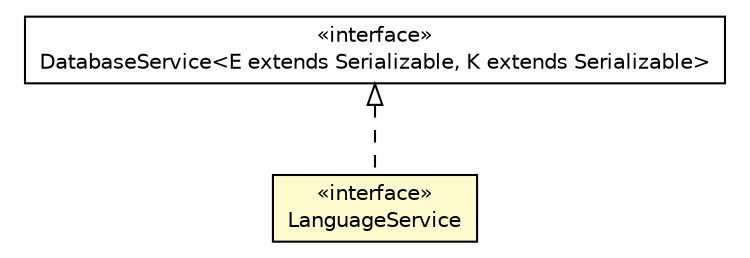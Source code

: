 #!/usr/local/bin/dot
#
# Class diagram 
# Generated by UMLGraph version 5.1 (http://www.umlgraph.org/)
#

digraph G {
	edge [fontname="Helvetica",fontsize=10,labelfontname="Helvetica",labelfontsize=10];
	node [fontname="Helvetica",fontsize=10,shape=plaintext];
	nodesep=0.25;
	ranksep=0.5;
	// cn.edu.uestc.acmicpc.service.iface.DatabaseService<E extends java.io.Serializable, K extends java.io.Serializable>
	c19300 [label=<<table title="cn.edu.uestc.acmicpc.service.iface.DatabaseService" border="0" cellborder="1" cellspacing="0" cellpadding="2" port="p" href="./DatabaseService.html">
		<tr><td><table border="0" cellspacing="0" cellpadding="1">
<tr><td align="center" balign="center"> &#171;interface&#187; </td></tr>
<tr><td align="center" balign="center"> DatabaseService&lt;E extends Serializable, K extends Serializable&gt; </td></tr>
		</table></td></tr>
		</table>>, fontname="Helvetica", fontcolor="black", fontsize=10.0];
	// cn.edu.uestc.acmicpc.service.iface.LanguageService
	c19303 [label=<<table title="cn.edu.uestc.acmicpc.service.iface.LanguageService" border="0" cellborder="1" cellspacing="0" cellpadding="2" port="p" bgcolor="lemonChiffon" href="./LanguageService.html">
		<tr><td><table border="0" cellspacing="0" cellpadding="1">
<tr><td align="center" balign="center"> &#171;interface&#187; </td></tr>
<tr><td align="center" balign="center"> LanguageService </td></tr>
		</table></td></tr>
		</table>>, fontname="Helvetica", fontcolor="black", fontsize=10.0];
	//cn.edu.uestc.acmicpc.service.iface.LanguageService implements cn.edu.uestc.acmicpc.service.iface.DatabaseService<E extends java.io.Serializable, K extends java.io.Serializable>
	c19300:p -> c19303:p [dir=back,arrowtail=empty,style=dashed];
}

